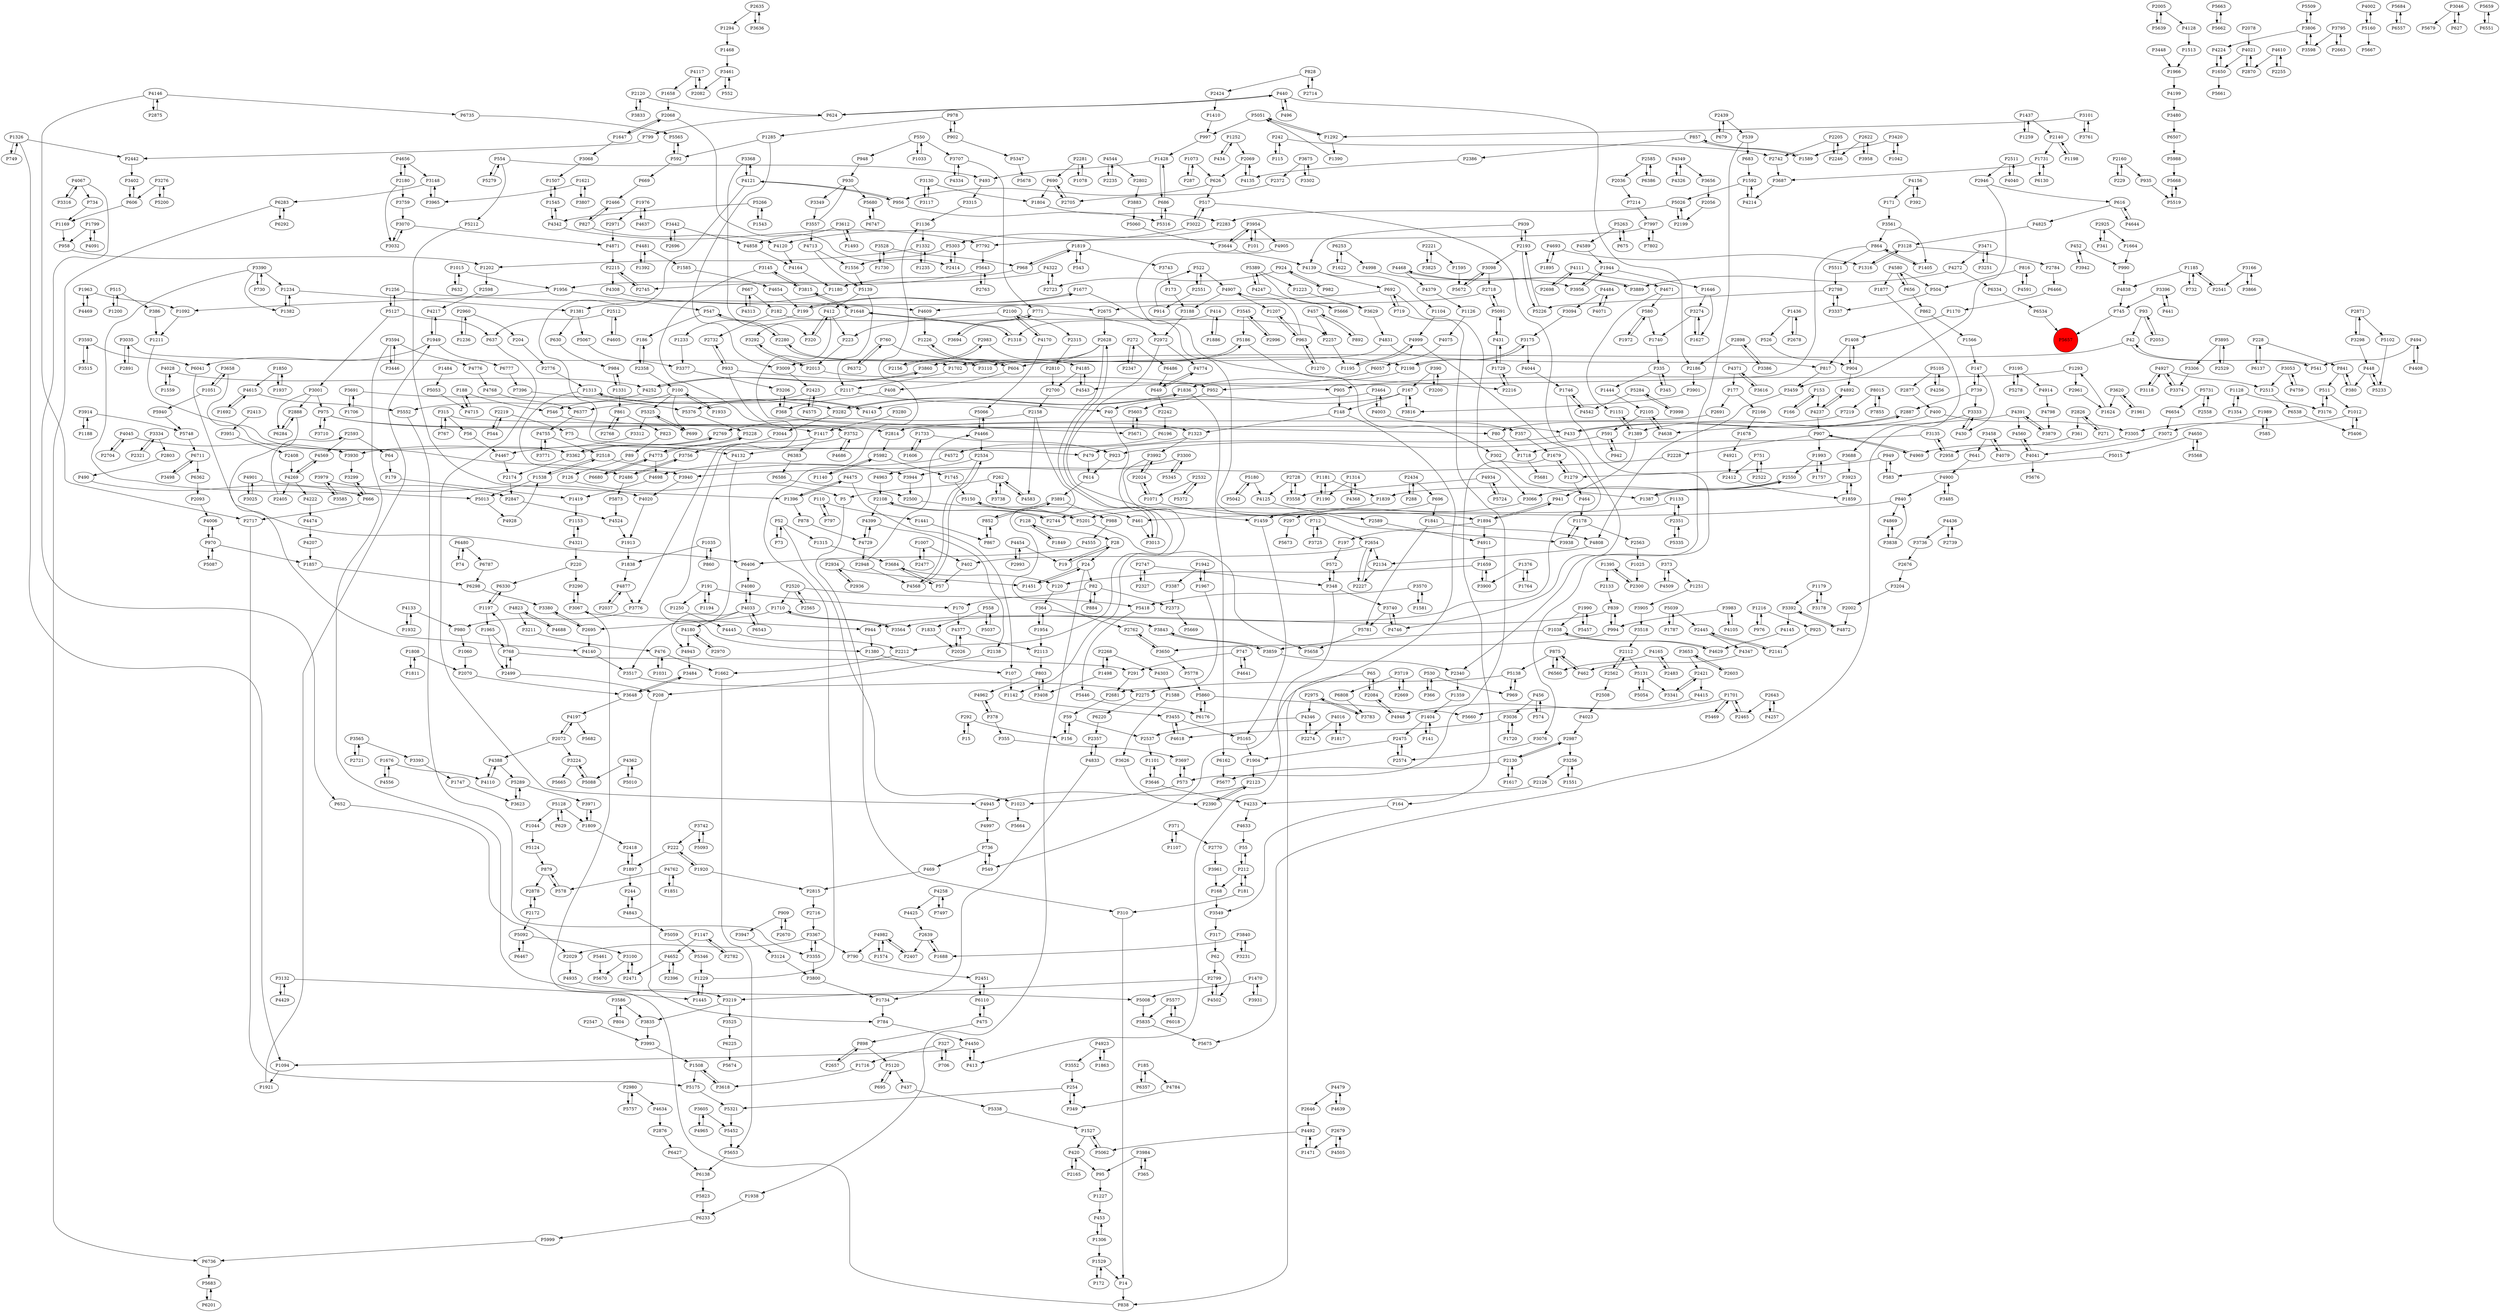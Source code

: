 digraph {
	P1428 -> P493
	P6507 -> P5988
	P1498 -> P3408
	P4445 -> P2212
	P2442 -> P3402
	P968 -> P1180
	P4877 -> P2037
	P2072 -> P4197
	P2358 -> P100
	P4962 -> P378
	P3761 -> P3101
	P1007 -> P2477
	P4133 -> P1932
	P4143 -> P1313
	P3992 -> P2024
	P2961 -> P1624
	P1559 -> P4028
	P504 -> P3337
	P89 -> P126
	P3464 -> P4143
	P5568 -> P4650
	P1223 -> P3629
	P5150 -> P5201
	P1007 -> P402
	P839 -> P994
	P1376 -> P1764
	P4033 -> P4180
	P4197 -> P2072
	P2002 -> P4872
	P1252 -> P434
	P14 -> P838
	P768 -> P1197
	P4020 -> P1913
	P1436 -> P526
	P6233 -> P5999
	P2728 -> P4125
	P3648 -> P4197
	P4140 -> P3517
	P4871 -> P2215
	P2871 -> P3298
	P5062 -> P1527
	P1012 -> P5406
	P4222 -> P4474
	P2108 -> P4399
	P3302 -> P3675
	P1894 -> P197
	P3333 -> P430
	P335 -> P1444
	P1993 -> P1757
	P3464 -> P4003
	P1731 -> P6130
	P1809 -> P2418
	P420 -> P2165
	P2993 -> P4454
	P5087 -> P970
	P1404 -> P141
	P4831 -> P604
	P1354 -> P1128
	P1470 -> P3931
	P4117 -> P1658
	P1897 -> P2418
	P2072 -> P3224
	P6298 -> P3380
	P790 -> P2451
	P1581 -> P3570
	P827 -> P2466
	P2551 -> P914
	P2423 -> P5376
	P2888 -> P6284
	P2925 -> P1664
	P1313 -> P4143
	P4755 -> P3771
	P1498 -> P2268
	P3274 -> P1627
	P4349 -> P4326
	P2744 -> P2108
	P686 -> P5316
	P1710 -> P2695
	P327 -> P1716
	P5131 -> P5054
	P4650 -> P5568
	P156 -> P59
	P4997 -> P736
	P4637 -> P1976
	P4237 -> P907
	P4347 -> P462
	P3942 -> P452
	P452 -> P990
	P4575 -> P2423
	P1622 -> P6253
	P1734 -> P784
	P1256 -> P4609
	P3605 -> P4965
	P6283 -> P6736
	P220 -> P3290
	P4798 -> P3879
	P390 -> P167
	P2934 -> P1451
	P857 -> P2386
	P994 -> P839
	P592 -> P669
	P100 -> P1933
	P4067 -> P652
	P626 -> P956
	P2565 -> P2520
	P2946 -> P3459
	P2268 -> P1498
	P2340 -> P1359
	P2280 -> P547
	P3442 -> P4858
	P4474 -> P4207
	P1259 -> P1437
	P4943 -> P3484
	P272 -> P6486
	P4524 -> P1913
	P2958 -> P3135
	P3742 -> P5093
	P6586 -> P2500
	P949 -> P1279
	P2739 -> P4436
	P167 -> P40
	P5778 -> P5860
	P1648 -> P3292
	P2445 -> P2141
	P1316 -> P3128
	P3312 -> P3930
	P630 -> P984
	P3455 -> P5165
	P6130 -> P1731
	P4823 -> P4688
	P1857 -> P6298
	P2520 -> P2565
	P2005 -> P5639
	P4492 -> P1471
	P3390 -> P5013
	P3251 -> P3471
	P574 -> P456
	P3101 -> P3761
	P1659 -> P3900
	P3938 -> P1178
	P4773 -> P5228
	P573 -> P3697
	P541 -> P42
	P2551 -> P522
	P4634 -> P2876
	P4170 -> P2100
	P1234 -> P1382
	P652 -> P2029
	P302 -> P1387
	P930 -> P3349
	P15 -> P292
	P3448 -> P1966
	P3124 -> P3800
	P4016 -> P2274
	P2123 -> P2390
	P469 -> P2815
	P1417 -> P1380
	P2029 -> P4935
	P5066 -> P4466
	P3393 -> P1747
	P1627 -> P3274
	P6176 -> P5860
	P1382 -> P1234
	P6220 -> P2357
	P5059 -> P5346
	P3219 -> P3835
	P4475 -> P107
	P5552 -> P3355
	P768 -> P291
	P297 -> P5673
	P1405 -> P864
	P522 -> P4907
	P771 -> P2972
	P1292 -> P1390
	P580 -> P1972
	P2424 -> P1410
	P288 -> P2434
	P712 -> P3725
	P390 -> P3200
	P7214 -> P7997
	P1107 -> P371
	P291 -> P2681
	P4388 -> P4110
	P3001 -> P6284
	P1617 -> P2130
	P4755 -> P2518
	P2174 -> P2847
	P1094 -> P1921
	P2113 -> P803
	P1390 -> P5051
	P3044 -> P3756
	P1745 -> P5150
	P5105 -> P4256
	P3001 -> P2888
	P5015 -> P583
	P3650 -> P5778
	P1178 -> P2563
	P4185 -> P2700
	P3586 -> P3835
	P82 -> P170
	P624 -> P440
	P924 -> P2723
	P2747 -> P348
	P958 -> P1202
	P4572 -> P4698
	P2105 -> P591
	P2120 -> P3833
	P3300 -> P5345
	P366 -> P530
	P191 -> P1250
	P2875 -> P4146
	P153 -> P166
	P4436 -> P2739
	P4346 -> P2537
	P3135 -> P1718
	P4945 -> P4997
	P1895 -> P4693
	P909 -> P2670
	P2654 -> P2227
	P3035 -> P2891
	P3098 -> P2718
	P695 -> P5120
	P4892 -> P4237
	P335 -> P345
	P7997 -> P7792
	P1073 -> P287
	P3833 -> P2120
	P1140 -> P5982
	P5639 -> P2005
	P2876 -> P6427
	P3594 -> P4776
	P3471 -> P4272
	P616 -> P4825
	P5731 -> P2558
	P2215 -> P4308
	P5 -> P310
	P2130 -> P5677
	P840 -> P4869
	P5175 -> P5321
	P4774 -> P649
	P3771 -> P4755
	P3840 -> P3231
	P3219 -> P3525
	P2718 -> P2675
	P2130 -> P2987
	P3480 -> P6507
	P2216 -> P1729
	P197 -> P572
	P1990 -> P1038
	P3256 -> P1551
	P690 -> P1804
	P2972 -> P1459
	P1015 -> P1956
	P4146 -> P2875
	P1949 -> P6041
	P7997 -> P7802
	P95 -> P1227
	P2396 -> P4652
	P1252 -> P2069
	P3859 -> P2340
	P1023 -> P5664
	P6383 -> P6586
	P3965 -> P3148
	P4580 -> P1877
	P4391 -> P3879
	P3022 -> P517
	P1949 -> P6777
	P3298 -> P448
	P3396 -> P745
	P5663 -> P5662
	P2439 -> P679
	P1170 -> P1408
	P1035 -> P860
	P4544 -> P2802
	P3653 -> P2421
	P2522 -> P751
	P4877 -> P3776
	P3725 -> P712
	P892 -> P457
	P5008 -> P5835
	P1595 -> P5672
	P2558 -> P5731
	P1677 -> P199
	P3752 -> P4467
	P2763 -> P5643
	P6427 -> P6138
	P28 -> P19
	P402 -> P57
	P3420 -> P1589
	P2465 -> P1701
	P1545 -> P4342
	P1226 -> P604
	P5321 -> P5452
	P4321 -> P220
	P4045 -> P2704
	P683 -> P1592
	P1408 -> P904
	P4091 -> P1799
	P19 -> P28
	P6480 -> P74
	P3586 -> P804
	P4965 -> P3605
	P4823 -> P3211
	P3485 -> P4900
	P768 -> P2499
	P2698 -> P4111
	P526 -> P904
	P494 -> P4408
	P7396 -> P5376
	P6225 -> P5674
	P1942 -> P3387
	P3743 -> P173
	P2205 -> P2742
	P5289 -> P3971
	P3838 -> P4869
	P4326 -> P4349
	P5092 -> P3100
	P5200 -> P3276
	P970 -> P4006
	P348 -> P3740
	P546 -> P433
	P52 -> P1023
	P878 -> P4729
	P4170 -> P5066
	P692 -> P719
	P686 -> P1428
	P1624 -> P1293
	P948 -> P930
	P591 -> P942
	P4003 -> P357
	P6711 -> P3498
	P167 -> P3816
	P1313 -> P3940
	P4468 -> P3889
	P1538 -> P5013
	P1169 -> P958
	P4322 -> P1956
	P1718 -> P5681
	P220 -> P6330
	P5565 -> P592
	P5102 -> P5233
	P4935 -> P5008
	P57 -> P3684
	P1408 -> P817
	P5165 -> P1904
	P1285 -> P3009
	P5325 -> P3312
	P4838 -> P745
	P2550 -> P3066
	P6334 -> P6534
	P2716 -> P3367
	P40 -> P2212
	P1012 -> P3305
	P1592 -> P5026
	P110 -> P797
	P5509 -> P3806
	P24 -> P1451
	P3740 -> P4746
	P1799 -> P4091
	P2255 -> P4610
	P5093 -> P3742
	P3561 -> P864
	P2414 -> P5303
	P4023 -> P2987
	P5180 -> P4125
	P2100 -> P223
	P3368 -> P4121
	P4927 -> P3118
	P1976 -> P4637
	P433 -> P479
	P6018 -> P5577
	P2585 -> P6386
	P2520 -> P1710
	P3374 -> P4927
	P6736 -> P5683
	P2158 -> P2762
	P4121 -> P3368
	P4121 -> P956
	P3900 -> P1659
	P6480 -> P6787
	P440 -> P2186
	P988 -> P4555
	P1331 -> P984
	P73 -> P52
	P5091 -> P431
	P3392 -> P4145
	P3128 -> P2784
	P4006 -> P970
	P5461 -> P5670
	P3895 -> P2529
	P2321 -> P3334
	P272 -> P2347
	P3623 -> P5289
	P852 -> P867
	P3280 -> P1417
	P1179 -> P3178
	P1606 -> P1733
	P4075 -> P6057
	P3009 -> P2423
	P2037 -> P4877
	P3594 -> P3219
	P182 -> P2732
	P2180 -> P3759
	P3446 -> P3594
	P1417 -> P6383
	P1035 -> P1838
	P558 -> P1833
	P4901 -> P3025
	P732 -> P1185
	P42 -> P541
	P6377 -> P4755
	P4002 -> P5160
	P4346 -> P2274
	P4927 -> P3374
	P2126 -> P4233
	P3148 -> P3965
	P3565 -> P3393
	P2140 -> P1731
	P898 -> P2657
	P624 -> P799
	P3646 -> P1101
	P1507 -> P1545
	P6560 -> P875
	P2675 -> P2628
	P3859 -> P3843
	P2165 -> P420
	P2315 -> P2810
	P262 -> P3738
	P1730 -> P3528
	P4469 -> P1963
	P1396 -> P878
	P2925 -> P341
	P4252 -> P5552
	P6057 -> P4543
	P2357 -> P4833
	P861 -> P823
	P5469 -> P1701
	P4969 -> P907
	P4467 -> P2174
	P530 -> P969
	P1648 -> P3815
	P2971 -> P4871
	P2728 -> P3558
	P1256 -> P5127
	P3905 -> P3518
	P5680 -> P6747
	P816 -> P4591
	P368 -> P1323
	P5303 -> P1556
	P2802 -> P3883
	P2696 -> P3442
	P6253 -> P1622
	P6680 -> P4773
	P2300 -> P1395
	P5860 -> P6176
	P1702 -> P5186
	P355 -> P3697
	P1731 -> P3687
	P3130 -> P1804
	P1819 -> P3743
	P3282 -> P3044
	P2327 -> P2747
	P939 -> P2193
	P242 -> P2742
	P3341 -> P2421
	P3117 -> P3130
	P5042 -> P5180
	P4776 -> P4768
	P1747 -> P3623
	P616 -> P4644
	P3067 -> P944
	P3282 -> P1836
	P2603 -> P3653
	P4105 -> P3983
	P2654 -> P2134
	P2718 -> P5091
	P3954 -> P101
	P5284 -> P4542
	P6372 -> P760
	P5823 -> P6233
	P5519 -> P5668
	P4825 -> P3128
	P4391 -> P4638
	P4999 -> P1195
	P2212 -> P1662
	P2373 -> P5669
	P3658 -> P3362
	P1954 -> P364
	P5127 -> P3001
	P2134 -> P2227
	P3719 -> P6808
	P5684 -> P6557
	P2799 -> P4502
	P530 -> P366
	P2512 -> P4605
	P2980 -> P5757
	P4481 -> P1392
	P292 -> P15
	P547 -> P186
	P3166 -> P2541
	P3461 -> P552
	P1092 -> P1211
	P6777 -> P7396
	P5860 -> P5660
	P1746 -> P4542
	P3646 -> P4233
	P799 -> P2442
	P1179 -> P3392
	P751 -> P2522
	P128 -> P28
	P656 -> P862
	P3036 -> P1720
	P1389 -> P1151
	P3616 -> P4371
	P4041 -> P4560
	P1692 -> P4615
	P1678 -> P4921
	P975 -> P2814
	P2705 -> P690
	P1894 -> P941
	P4833 -> P1734
	P1961 -> P3620
	P739 -> P147
	P42 -> P3110
	P1235 -> P1332
	P4923 -> P3552
	P4583 -> P262
	P440 -> P496
	P1647 -> P2068
	P4125 -> P2589
	P1437 -> P2140
	P315 -> P80
	P554 -> P493
	P6534 -> P5657
	P2423 -> P4575
	P3951 -> P2408
	P719 -> P573
	P1044 -> P5124
	P4556 -> P1676
	P4120 -> P4164
	P3545 -> P2996
	P1658 -> P2068
	P1664 -> P990
	P448 -> P380
	P65 -> P549
	P3691 -> P1706
	P412 -> P223
	P4773 -> P6680
	P4033 -> P4943
	P5835 -> P5675
	P1956 -> P1092
	P862 -> P1566
	P1202 -> P2598
	P378 -> P4962
	P461 -> P3013
	P4610 -> P2255
	P364 -> P3843
	P2407 -> P4982
	P3992 -> P1142
	P5748 -> P6711
	P861 -> P2768
	P3094 -> P3175
	P923 -> P614
	P2563 -> P1025
	P1956 -> P547
	P4633 -> P55
	P4484 -> P4071
	P2628 -> P3860
	P4693 -> P1316
	P2635 -> P3636
	P4544 -> P2235
	P191 -> P1194
	P3367 -> P2029
	P5051 -> P997
	P52 -> P73
	P3110 -> P2280
	P3684 -> P120
	P2798 -> P3337
	P3961 -> P168
	P1468 -> P3461
	P413 -> P4450
	P349 -> P254
	P2975 -> P3783
	P4128 -> P1513
	P365 -> P3984
	P5511 -> P2798
	P3292 -> P2013
	P2180 -> P4656
	P4342 -> P7792
	P327 -> P706
	P3979 -> P3585
	P736 -> P549
	P1250 -> P4445
	P3175 -> P4044
	P2486 -> P5873
	P452 -> P3942
	P734 -> P1169
	P4713 -> P1556
	P3594 -> P3446
	P4568 -> P2534
	P3118 -> P4927
	P244 -> P4843
	P345 -> P335
	P2158 -> P4583
	P2593 -> P64
	P4934 -> P3558
	P583 -> P949
	P3891 -> P988
	P2776 -> P1313
	P1701 -> P2465
	P2574 -> P2475
	P4269 -> P4222
	P4639 -> P4479
	P841 -> P380
	P3740 -> P5781
	P5091 -> P2718
	P930 -> P5680
	P515 -> P1200
	P5228 -> P4773
	P907 -> P4969
	P904 -> P4892
	P2898 -> P3386
	P2140 -> P1198
	P2622 -> P3958
	P3224 -> P5088
	P4591 -> P816
	P3274 -> P1740
	P400 -> P3305
	P4033 -> P4080
	P2193 -> P3098
	P315 -> P56
	P5105 -> P2877
	P171 -> P3561
	P3983 -> P994
	P4858 -> P4164
	P186 -> P2358
	P3707 -> P4334
	P1285 -> P592
	P2593 -> P4569
	P2511 -> P2946
	P2072 -> P4388
	P550 -> P948
	P5724 -> P4934
	P4609 -> P1226
	P2483 -> P4165
	P3334 -> P2321
	P4247 -> P5666
	P1445 -> P1229
	P1133 -> P5201
	P2635 -> P1294
	P2589 -> P4911
	P4224 -> P1650
	P1197 -> P1965
	P93 -> P42
	P1236 -> P2960
	P4067 -> P3316
	P5662 -> P5663
	P942 -> P591
	P5643 -> P2763
	P4258 -> P4425
	P550 -> P1033
	P1185 -> P732
	P2513 -> P6538
	P448 -> P5233
	P147 -> P739
	P3166 -> P3866
	P1679 -> P1279
	P2013 -> P952
	P3752 -> P4686
	P4040 -> P2511
	P3032 -> P3070
	P4688 -> P4823
	P5781 -> P5658
	P1147 -> P2782
	P3367 -> P3355
	P543 -> P1819
	P6654 -> P3072
	P1920 -> P2815
	P2714 -> P828
	P164 -> P3549
	P2663 -> P3795
	P1729 -> P431
	P3618 -> P1508
	P4165 -> P6560
	P1180 -> P1381
	P2598 -> P4217
	P2421 -> P3341
	P3940 -> P4020
	P1894 -> P4911
	P400 -> P1389
	P1294 -> P1468
	P1437 -> P1259
	P2691 -> P2814
	P3984 -> P95
	P5982 -> P1140
	P2987 -> P2130
	P3368 -> P320
	P3914 -> P5748
	P3815 -> P1648
	P2268 -> P4303
	P1292 -> P5051
	P3334 -> P2803
	P2386 -> P4135
	P7497 -> P4258
	P2500 -> P461
	P745 -> P5657
	P817 -> P3459
	P3653 -> P2603
	P100 -> P5325
	P3795 -> P2663
	P2372 -> P2705
	P1989 -> P3072
	P1326 -> P749
	P4247 -> P5389
	P784 -> P4450
	P1306 -> P453
	P4928 -> P1538
	P2024 -> P3992
	P6253 -> P4998
	P476 -> P1031
	P3195 -> P4914
	P3066 -> P1459
	P2193 -> P939
	P1543 -> P5266
	P1648 -> P1318
	P3128 -> P1316
	P522 -> P2551
	P1451 -> P24
	P3067 -> P3290
	P6466 -> P1170
	P1126 -> P4075
	P320 -> P412
	P4111 -> P2698
	P2562 -> P2112
	P573 -> P1023
	P3046 -> P5679
	P5026 -> P2283
	P3458 -> P4079
	P7855 -> P8015
	P3333 -> P5675
	P3290 -> P3067
	P2960 -> P1236
	P1293 -> P905
	P4927 -> P2513
	P2198 -> P3175
	P2005 -> P4128
	P430 -> P3333
	P2351 -> P1133
	P1441 -> P867
	P315 -> P767
	P153 -> P4237
	P1104 -> P4999
	P978 -> P902
	P1181 -> P1190
	P3377 -> P3206
	P2405 -> P2593
	P3558 -> P2728
	P2160 -> P229
	P2024 -> P1071
	P1033 -> P550
	P2228 -> P3940
	P3956 -> P1944
	P4905 -> P2216
	P3025 -> P4901
	P3100 -> P5670
	P2082 -> P4117
	P3687 -> P4214
	P2970 -> P4180
	P5051 -> P1292
	P4028 -> P4252
	P2877 -> P400
	P4784 -> P349
	P2803 -> P490
	P341 -> P2925
	P760 -> P6372
	P1323 -> P4132
	P494 -> P541
	P1592 -> P4214
	P3825 -> P2221
	P5120 -> P695
	P949 -> P583
	P898 -> P5120
	P3570 -> P5418
	P1650 -> P5661
	P287 -> P1073
	P3795 -> P3598
	P2768 -> P861
	P3518 -> P2112
	P3299 -> P666
	P1585 -> P4654
	P222 -> P1897
	P3901 -> P3816
	P4808 -> P2134
	P1811 -> P1808
	P228 -> P841
	P4907 -> P3188
	P3675 -> P2372
	P2100 -> P2315
	P2670 -> P909
	P2723 -> P4322
	P5389 -> P3629
	P2242 -> P6196
	P3866 -> P3166
	P4269 -> P2405
	P614 -> P3891
	P5139 -> P2117
	P3068 -> P1507
	P749 -> P1326
	P1841 -> P4808
	P6357 -> P185
	P2678 -> P1436
	P592 -> P5565
	P970 -> P1857
	P3206 -> P368
	P5010 -> P4362
	P1151 -> P1389
	P262 -> P4583
	P3598 -> P3806
	P1538 -> P2518
	P4111 -> P4671
	P699 -> P5325
	P2068 -> P1647
	P3552 -> P254
	P3648 -> P3484
	P4569 -> P4269
	P222 -> P1920
	P1404 -> P2475
	P4901 -> P2847
	P120 -> P364
	P3316 -> P4067
	P6711 -> P6362
	P4982 -> P790
	P2695 -> P4140
	P606 -> P1169
	P3843 -> P3859
	P2960 -> P204
	P2518 -> P3944
	P1944 -> P3956
	P6041 -> P6406
	P696 -> P297
	P212 -> P55
	P4479 -> P4639
	P4003 -> P3464
	P904 -> P1408
	P115 -> P242
	P3688 -> P3923
	P2518 -> P1538
	P56 -> P4467
	P3315 -> P1136
	P2870 -> P4021
	P6137 -> P228
	P166 -> P153
	P1967 -> P2681
	P1181 -> P1839
	P2639 -> P2407
	P606 -> P3402
	P4156 -> P171
	P679 -> P2439
	P3390 -> P1382
	P4729 -> P2948
	P6138 -> P5823
	P4233 -> P4633
	P2550 -> P1387
	P550 -> P3707
	P310 -> P14
	P747 -> P4641
	P204 -> P2776
	P2186 -> P3901
	P3993 -> P1508
	P1972 -> P580
	P4146 -> P6735
	P5406 -> P1012
	P969 -> P5138
	P2508 -> P4023
	P852 -> P3891
	P1989 -> P585
	P5124 -> P879
	P5940 -> P5748
	P4914 -> P4798
	P75 -> P4132
	P1190 -> P1181
	P5873 -> P4524
	P1211 -> P2486
	P4067 -> P734
	P1921 -> P1949
	P168 -> P3549
	P3188 -> P2972
	P1315 -> P3684
	P6196 -> P4572
	P2219 -> P544
	P667 -> P182
	P760 -> P2198
	P6110 -> P475
	P2108 -> P2744
	P902 -> P5347
	P4044 -> P1746
	P172 -> P1529
	P554 -> P5279
	P3195 -> P5278
	P4481 -> P1585
	P4408 -> P494
	P82 -> P2373
	P604 -> P1226
	P357 -> P1679
	P4502 -> P2799
	P3691 -> P3282
	P3620 -> P1624
	P3838 -> P840
	P4652 -> P2396
	P840 -> P461
	P515 -> P386
	P2534 -> P4568
	P1574 -> P4982
	P4021 -> P1650
	P1804 -> P2283
	P1234 -> P1381
	P5982 -> P1745
	P1746 -> P3076
	P2534 -> P4963
	P6110 -> P2451
	P2084 -> P65
	P4729 -> P4399
	P52 -> P1315
	P5289 -> P3623
	P2130 -> P1617
	P364 -> P1954
	P6330 -> P1197
	P2679 -> P4505
	P3362 -> P2769
	P3883 -> P5060
	P2056 -> P2199
	P5128 -> P1044
	P5160 -> P4002
	P5577 -> P5835
	P4257 -> P2643
	P1877 -> P3688
	P2227 -> P2654
	P2439 -> P539
	P3891 -> P852
	P408 -> P368
	P1937 -> P1850
	P5683 -> P6201
	P199 -> P1677
	P1251 -> P3905
	P3564 -> P1710
	P875 -> P462
	P2221 -> P1595
	P6747 -> P5680
	P4121 -> P479
	P1551 -> P3256
	P4041 -> P5676
	P3022 -> P4120
	P1965 -> P768
	P1963 -> P4469
	P490 -> P666
	P5060 -> P3644
	P414 -> P1318
	P1153 -> P4321
	P8015 -> P7855
	P982 -> P924
	P4117 -> P2082
	P2123 -> P4945
	P5671 -> P5603
	P126 -> P5
	P2120 -> P624
	P994 -> P3650
	P4256 -> P5105
	P2198 -> P1836
	P74 -> P6480
	P914 -> P522
	P547 -> P2280
	P4436 -> P3736
	P179 -> P1419
	P984 -> P1331
	P4199 -> P3480
	P3958 -> P2622
	P4214 -> P1592
	P1227 -> P453
	P1071 -> P1894
	P1216 -> P925
	P3984 -> P365
	P4650 -> P5015
	P4693 -> P1895
	P5418 -> P5446
	P2026 -> P4377
	P907 -> P1993
	P580 -> P1740
	P59 -> P2537
	P860 -> P1035
	P371 -> P2770
	P5026 -> P2199
	P2105 -> P4638
	P1904 -> P2123
	P496 -> P440
	P1306 -> P1529
	P649 -> P2242
	P3923 -> P1839
	P975 -> P1417
	P909 -> P3947
	P816 -> P504
	P823 -> P89
	P3013 -> P2628
	P4644 -> P616
	P101 -> P3954
	P5278 -> P3195
	P453 -> P1306
	P1396 -> P4475
	P2274 -> P4346
	P2445 -> P4347
	P857 -> P1589
	P2975 -> P4346
	P3889 -> P4468
	P2769 -> P3362
	P167 -> P148
	P4139 -> P692
	P1527 -> P5062
	P4145 -> P4629
	P4638 -> P2105
	P82 -> P884
	P1419 -> P1153
	P1740 -> P335
	P2486 -> P3756
	P5372 -> P2532
	P1849 -> P128
	P2408 -> P4269
	P4454 -> P2993
	P3528 -> P1730
	P4656 -> P3148
	P5653 -> P6138
	P3515 -> P3593
	P5659 -> P6551
	P3148 -> P6283
	P879 -> P2878
	P924 -> P982
	P4831 -> P817
	P5316 -> P686
	P110 -> P1441
	P1676 -> P4110
	P4963 -> P2108
	P3355 -> P3367
	P2466 -> P827
	P4371 -> P177
	P2639 -> P1688
	P1195 -> P4999
	P1527 -> P420
	P902 -> P978
	P6467 -> P5092
	P2412 -> P1859
	P2156 -> P2983
	P1932 -> P4133
	P667 -> P4313
	P1025 -> P2300
	P3256 -> P2126
	P4080 -> P4033
	P6735 -> P5565
	P3719 -> P2669
	P5988 -> P5668
	P4146 -> P2717
	P1178 -> P3938
	P4362 -> P5010
	P5186 -> P302
	P3200 -> P390
	P4362 -> P5088
	P4399 -> P2138
	P6201 -> P5683
	P2810 -> P2700
	P1886 -> P414
	P456 -> P574
	P1566 -> P147
	P2871 -> P5102
	P6386 -> P2585
	P440 -> P624
	P1293 -> P2961
	P1701 -> P5660
	P730 -> P3390
	P4759 -> P3053
	P3053 -> P2513
	P963 -> P4907
	P177 -> P2166
	P3612 -> P1493
	P475 -> P898
	P692 -> P4609
	P5389 -> P1223
	P956 -> P5316
	P4133 -> P980
	P4342 -> P1545
	P3684 -> P57
	P371 -> P1107
	P1436 -> P2678
	P4872 -> P3392
	P4207 -> P1857
	P6557 -> P5684
	P2215 -> P2745
	P348 -> P572
	P2826 -> P361
	P3076 -> P2574
	P1207 -> P963
	P5668 -> P5519
	P879 -> P578
	P475 -> P6110
	P578 -> P879
	P939 -> P4139
	P2695 -> P3380
	P3498 -> P6711
	P3100 -> P2471
	P1954 -> P2113
	P3944 -> P2500
	P3387 -> P2373
	P457 -> P892
	P4165 -> P2483
	P2646 -> P4492
	P751 -> P2412
	P2654 -> P402
	P1395 -> P2133
	P4686 -> P3752
	P1060 -> P2070
	P457 -> P2257
	P2100 -> P4170
	P3145 -> P3776
	P5092 -> P6467
	P2172 -> P5092
	P1051 -> P5940
	P348 -> P413
	P1318 -> P1648
	P1229 -> P1445
	P2669 -> P3719
	P1133 -> P2351
	P1729 -> P2216
	P188 -> P546
	P4258 -> P7497
	P4454 -> P19
	P1799 -> P958
	P4164 -> P1180
	P412 -> P5671
	P3971 -> P1809
	P1710 -> P3564
	P3392 -> P4872
	P3362 -> P2174
	P1993 -> P2550
	P1038 -> P4629
	P2281 -> P1078
	P1185 -> P4838
	P5131 -> P3341
	P2983 -> P4185
	P6543 -> P4033
	P1556 -> P5139
	P1381 -> P630
	P1185 -> P2541
	P3204 -> P2002
	P3035 -> P1702
	P5279 -> P554
	P804 -> P3586
	P4252 -> P3860
	P666 -> P2717
	P188 -> P4715
	P1787 -> P5039
	P905 -> P148
	P706 -> P327
	P4349 -> P3656
	P5138 -> P2275
	P1859 -> P3923
	P933 -> P2732
	P4900 -> P840
	P4998 -> P3956
	P2887 -> P433
	P1326 -> P1094
	P1701 -> P5469
	P368 -> P3206
	P373 -> P1251
	P2676 -> P3204
	P3557 -> P4713
	P554 -> P5212
	P6406 -> P4080
	P2742 -> P3687
	P4589 -> P1944
	P5053 -> P4715
	P1942 -> P1967
	P4921 -> P2412
	P4016 -> P1817
	P4629 -> P1038
	P2280 -> P3110
	P1147 -> P4652
	P199 -> P1233
	P4021 -> P2870
	P5338 -> P1527
	P2537 -> P1101
	P944 -> P1380
	P59 -> P156
	P978 -> P1285
	P1197 -> P6330
	P3675 -> P3302
	P3636 -> P2635
	P441 -> P3396
	P4071 -> P4484
	P4610 -> P2870
	P2221 -> P3825
	P3459 -> P4808
	P1136 -> P1332
	P2084 -> P4948
	P3658 -> P1051
	P3471 -> P3251
	P1841 -> P5781
	P2117 -> P6377
	P841 -> P511
	P3835 -> P3993
	P2948 -> P4466
	P2180 -> P3032
	P544 -> P2219
	P3742 -> P222
	P4907 -> P1207
	P5263 -> P4589
	P1194 -> P191
	P3694 -> P771
	P3561 -> P1405
	P1650 -> P4224
	P3072 -> P4041
	P254 -> P349
	P1216 -> P976
	P464 -> P1178
	P2138 -> P208
	P2983 -> P2156
	P1646 -> P3274
	P4948 -> P2084
	P2972 -> P4774
	P2499 -> P208
	P433 -> P2887
	P2814 -> P5982
	P2717 -> P5175
	P6808 -> P3783
	P935 -> P5519
	P170 -> P4377
	P7802 -> P7997
	P3402 -> P606
	P3135 -> P2958
	P1808 -> P2070
	P1380 -> P107
	P1976 -> P2971
	P3276 -> P606
	P690 -> P2705
	P1662 -> P5653
	P4466 -> P2534
	P1679 -> P164
	P1545 -> P1507
	P1314 -> P4368
	P3367 -> P790
	P1323 -> P3992
	P1270 -> P963
	P4671 -> P1151
	P373 -> P4509
	P5263 -> P675
	P4197 -> P5682
	P2112 -> P2562
	P1392 -> P4481
	P4505 -> P2679
	P2421 -> P4415
	P3380 -> P2695
	P4560 -> P4041
	P1819 -> P543
	P1588 -> P3626
	P173 -> P3188
	P1071 -> P2024
	P5603 -> P5671
	P3650 -> P2762
	P2704 -> P4045
	P3629 -> P4831
	P3931 -> P1470
	P4180 -> P2970
	P968 -> P1819
	P2934 -> P2936
	P7792 -> P5643
	P479 -> P614
	P3355 -> P3800
	P3484 -> P3648
	P803 -> P4962
	P3930 -> P3299
	P5577 -> P6018
	P1128 -> P1354
	P2347 -> P272
	P2275 -> P6220
	P3626 -> P2390
	P4450 -> P1094
	P626 -> P517
	P1990 -> P5457
	P1702 -> P2117
	P3349 -> P3557
	P980 -> P1060
	P2980 -> P4634
	P3455 -> P4618
	P976 -> P1216
	P2987 -> P3256
	P2770 -> P3961
	P3759 -> P3070
	P4652 -> P2471
	P637 -> P4945
	P4618 -> P3455
	P431 -> P5091
	P517 -> P3022
	P1389 -> P941
	P2585 -> P2036
	P1038 -> P3859
	P262 -> P5
	P1716 -> P3618
	P3656 -> P2056
	P2257 -> P1195
	P4656 -> P2180
	P1508 -> P3618
	P1078 -> P2281
	P875 -> P5138
	P1529 -> P14
	P4475 -> P1396
	P55 -> P212
	P1621 -> P3807
	P3549 -> P317
	P223 -> P2013
	P3840 -> P1688
	P93 -> P2053
	P378 -> P355
	P632 -> P1015
	P549 -> P736
	P2732 -> P933
	P456 -> P3036
	P6538 -> P5406
	P181 -> P310
	P3860 -> P4252
	P517 -> P4746
	P4615 -> P5552
	P3053 -> P4759
	P591 -> P923
	P1863 -> P4923
	P2036 -> P7214
	P2451 -> P6110
	P5325 -> P699
	P1850 -> P4615
	P6551 -> P5659
	P5201 -> P5658
	P666 -> P3299
	P1966 -> P4199
	P8015 -> P7219
	P3517 -> P2275
	P5127 -> P637
	P4654 -> P199
	P864 -> P5511
	P4033 -> P6543
	P3783 -> P2975
	P907 -> P2228
	P181 -> P212
	P5446 -> P6176
	P3442 -> P2696
	P511 -> P1012
	P828 -> P2424
	P242 -> P115
	P4399 -> P4729
	P1470 -> P5008
	P1031 -> P476
	P2747 -> P2327
	P1676 -> P4556
	P177 -> P2691
	P4492 -> P5062
	P4773 -> P4698
	P2700 -> P2158
	P3895 -> P3306
	P3979 -> P4020
	P4999 -> P944
	P5128 -> P1809
	P80 -> P1718
	P2141 -> P2445
	P191 -> P170
	P4377 -> P2113
	P5376 -> P5228
	P3132 -> P1445
	P2477 -> P1007
	P3224 -> P5665
	P970 -> P5087
	P1938 -> P6233
	P1647 -> P3068
	P5039 -> P1787
	P493 -> P3315
	P5643 -> P2745
	P558 -> P5037
	P4237 -> P4892
	P228 -> P6137
	P1200 -> P515
	P5139 -> P412
	P1410 -> P997
	P2070 -> P3648
	P2762 -> P3650
	P4371 -> P3616
	P2219 -> P75
	P3776 -> P980
	P712 -> P2654
	P3276 -> P5200
	P2681 -> P59
	P3620 -> P1961
	P827 -> P4120
	P696 -> P1841
	P5266 -> P1543
	P5757 -> P2980
	P3914 -> P1188
	P4217 -> P1949
	P1493 -> P3612
	P5120 -> P437
	P431 -> P1729
	P1897 -> P244
	P2499 -> P768
	P2532 -> P5372
	P128 -> P1849
	P1706 -> P3691
	P1188 -> P3914
	P875 -> P6560
	P739 -> P3333
	P6362 -> P2093
	P380 -> P841
	P803 -> P3408
	P3644 -> P3954
	P3738 -> P262
	P1808 -> P1811
	P2541 -> P1185
	P6162 -> P5677
	P2390 -> P2123
	P6284 -> P2888
	P2511 -> P4040
	P62 -> P2799
	P3923 -> P1859
	P5037 -> P558
	P736 -> P469
	P5180 -> P5042
	P4269 -> P4569
	P975 -> P3710
	P864 -> P952
	P3130 -> P3117
	P1042 -> P3420
	P3557 -> P930
	P1757 -> P1993
	P437 -> P5338
	P5039 -> P2445
	P5226 -> P2193
	P1764 -> P1376
	P4641 -> P747
	P4698 -> P1419
	P2826 -> P271
	P3337 -> P2798
	P2799 -> P3219
	P1331 -> P861
	P4833 -> P2357
	P1332 -> P1235
	P1128 -> P3176
	P5266 -> P4342
	P148 -> P838
	P2878 -> P2172
	P4079 -> P3458
	P4045 -> P3930
	P3593 -> P6041
	P412 -> P320
	P1836 -> P3282
	P3998 -> P5284
	P1963 -> P1092
	P767 -> P315
	P1051 -> P3658
	P539 -> P2340
	P884 -> P82
	P2679 -> P1471
	P2948 -> P4568
	P1381 -> P5067
	P4272 -> P6334
	P185 -> P6357
	P3396 -> P441
	P4466 -> P5066
	P3175 -> P2198
	P24 -> P1938
	P1933 -> P100
	P3800 -> P1734
	P1733 -> P923
	P2205 -> P2246
	P5067 -> P3377
	P3420 -> P1042
	P4715 -> P188
	P3458 -> P641
	P4843 -> P244
	P3697 -> P573
	P2069 -> P626
	P2946 -> P616
	P2160 -> P935
	P4377 -> P2026
	P649 -> P4774
	P2622 -> P2246
	P4388 -> P5289
	P3593 -> P3515
	P6283 -> P6292
	P3585 -> P3979
	P1332 -> P1202
	P1326 -> P2442
	P2898 -> P2186
	P5284 -> P3998
	P669 -> P2466
	P271 -> P2826
	P1688 -> P2639
	P4110 -> P4388
	P990 -> P4838
	P1817 -> P4016
	P1428 -> P686
	P2013 -> P3292
	P867 -> P852
	P3036 -> P4618
	P4313 -> P667
	P3807 -> P1621
	P4185 -> P4543
	P4605 -> P2512
	P3176 -> P511
	P1733 -> P1606
	P2413 -> P3951
	P1659 -> P120
	P229 -> P2160
	P1965 -> P2499
	P4139 -> P1104
	P2936 -> P2934
	P4391 -> P4560
	P4303 -> P1588
	P2358 -> P186
	P4321 -> P1153
	P797 -> P110
	P5999 -> P6736
	P62 -> P4502
	P3947 -> P3124
	P1589 -> P857
	P3612 -> P4858
	P771 -> P3694
	P1833 -> P2026
	P392 -> P4156
	P2246 -> P2205
	P4135 -> P2069
	P1529 -> P172
	P952 -> P5603
	P254 -> P5321
	P1484 -> P5053
	P1513 -> P1966
	P1459 -> P5165
	P462 -> P875
	P839 -> P3564
	P6486 -> P649
	P5347 -> P5678
	P1920 -> P222
	P2562 -> P2508
	P4869 -> P3838
	P3132 -> P4429
	P3386 -> P2898
	P2520 -> P5418
	P100 -> P699
	P2532 -> P1071
	P552 -> P3461
	P2643 -> P2465
	P3816 -> P167
	P4843 -> P5059
	P997 -> P1428
	P5201 -> P5150
	P107 -> P1142
	P2283 -> P5303
	P420 -> P95
	P572 -> P348
	P3954 -> P3644
	P1142 -> P3455
	P5233 -> P448
	P208 -> P784
	P4543 -> P4185
	P1508 -> P5175
	P3001 -> P975
	P3736 -> P2676
	P3408 -> P803
	P3390 -> P730
	P3211 -> P476
	P1314 -> P1190
	P3298 -> P2871
	P4934 -> P5724
	P3879 -> P4391
	P6292 -> P6283
	P838 -> P3067
	P292 -> P156
	P2351 -> P5335
	P5335 -> P2351
	P2172 -> P2878
	P963 -> P1207
	P4429 -> P3132
	P1851 -> P4762
	P4180 -> P4943
	P4132 -> P3517
	P2199 -> P5026
	P1819 -> P968
	P4479 -> P2646
	P5346 -> P1229
	P100 -> P546
	P4334 -> P3707
	P1838 -> P4877
	P386 -> P1211
	P3545 -> P5186
	P65 -> P2084
	P2434 -> P696
	P2053 -> P93
	P4509 -> P373
	P3806 -> P5509
	P4542 -> P1746
	P2512 -> P637
	P2471 -> P3100
	P434 -> P1252
	P5013 -> P4928
	P2643 -> P4257
	P2888 -> P4140
	P1836 -> P6162
	P3145 -> P3815
	P5127 -> P1256
	P5212 -> P1396
	P864 -> P1405
	P28 -> P24
	P148 -> P1323
	P1101 -> P3646
	P4911 -> P1659
	P3101 -> P1292
	P5389 -> P4247
	P4762 -> P1851
	P4982 -> P1574
	P3305 -> P2958
	P3565 -> P2721
	P2628 -> P3013
	P414 -> P1886
	P2996 -> P3545
	P4762 -> P578
	P5088 -> P3224
	P4580 -> P656
	P2475 -> P2574
	P3570 -> P1581
	P629 -> P5128
	P4468 -> P4379
	P3815 -> P3145
	P3954 -> P4905
	P1949 -> P4217
	P1677 -> P3938
	P4484 -> P3094
	P3528 -> P968
	P3178 -> P1179
	P361 -> P4969
	P1198 -> P2140
	P2166 -> P1678
	P4982 -> P2407
	P4580 -> P504
	P3806 -> P4224
	P1621 -> P3965
	P2798 -> P5226
	P5303 -> P2414
	P511 -> P3176
	P5186 -> P1702
	P4768 -> P6377
	P2117 -> P40
	P4450 -> P413
	P5457 -> P1990
	P2158 -> P2769
	P1387 -> P2550
	P3707 -> P771
	P1395 -> P2300
	P2547 -> P3993
	P4322 -> P2723
	P3983 -> P4105
	P656 -> P4580
	P4272 -> P3889
	P4156 -> P392
	P1646 -> P1627
	P1229 -> P1136
	P4746 -> P3740
	P4379 -> P1126
	P2847 -> P4524
	P1359 -> P1404
	P1279 -> P464
	P3756 -> P2486
	P692 -> P3066
	P4368 -> P1314
	P4900 -> P3485
	P2891 -> P3035
	P1015 -> P632
	P212 -> P181
	P4615 -> P1692
	P2068 -> P2414
	P2529 -> P3895
	P2078 -> P4021
	P3644 -> P4139
	P539 -> P683
	P185 -> P4784
	P1809 -> P3971
	P1233 -> P3377
	P675 -> P5263
	P627 -> P3046
	P4923 -> P1863
	P963 -> P1270
	P317 -> P62
	P476 -> P1662
	P2721 -> P3565
	P2657 -> P898
	P2475 -> P1904
	P3461 -> P2082
	P4425 -> P2639
	P1279 -> P1679
	P2418 -> P1897
	P4555 -> P6406
	P182 -> P2257
	P5160 -> P5667
	P2193 -> P5226
	P2784 -> P6466
	P739 -> P2887
	P4671 -> P580
	P2112 -> P5131
	P747 -> P291
	P2093 -> P4006
	P3710 -> P975
	P64 -> P179
	P3070 -> P3032
	P3231 -> P3840
	P24 -> P82
	P1720 -> P3036
	P2281 -> P690
	P2815 -> P2716
	P1839 -> P2744
	P1471 -> P4492
	P3390 -> P1234
	P4028 -> P1559
	P6787 -> P6298
	P147 -> P430
	P719 -> P692
	P3605 -> P5452
	P5128 -> P629
	P2434 -> P288
	P3525 -> P6225
	P925 -> P2141
	P828 -> P2714
	P2235 -> P4544
	P4713 -> P5139
	P2745 -> P2215
	P4415 -> P4948
	P3098 -> P5672
	P1850 -> P1937
	P5672 -> P3098
	P3070 -> P4871
	P212 -> P168
	P5138 -> P969
	P933 -> P3752
	P5054 -> P5131
	P3046 -> P627
	P956 -> P4121
	P2133 -> P839
	P604 -> P408
	P5345 -> P3300
	P1444 -> P2105
	P2069 -> P4135
	P3306 -> P3374
	P2782 -> P1147
	P7219 -> P80
	P3806 -> P3598
	P641 -> P4900
	P585 -> P1989
	P1376 -> P3900
	P5731 -> P6654
	P933 -> P905
	P1967 -> P1942
	P941 -> P1894
	P1073 -> P626
	P1944 -> P1646
	P5452 -> P5653
	P2628 -> P3009
	P4308 -> P2675
	P3300 -> P3944
	P1913 -> P1838
	P141 -> P1404
	P5657 [shape=circle]
	P5657 [style=filled]
	P5657 [fillcolor=red]
}
